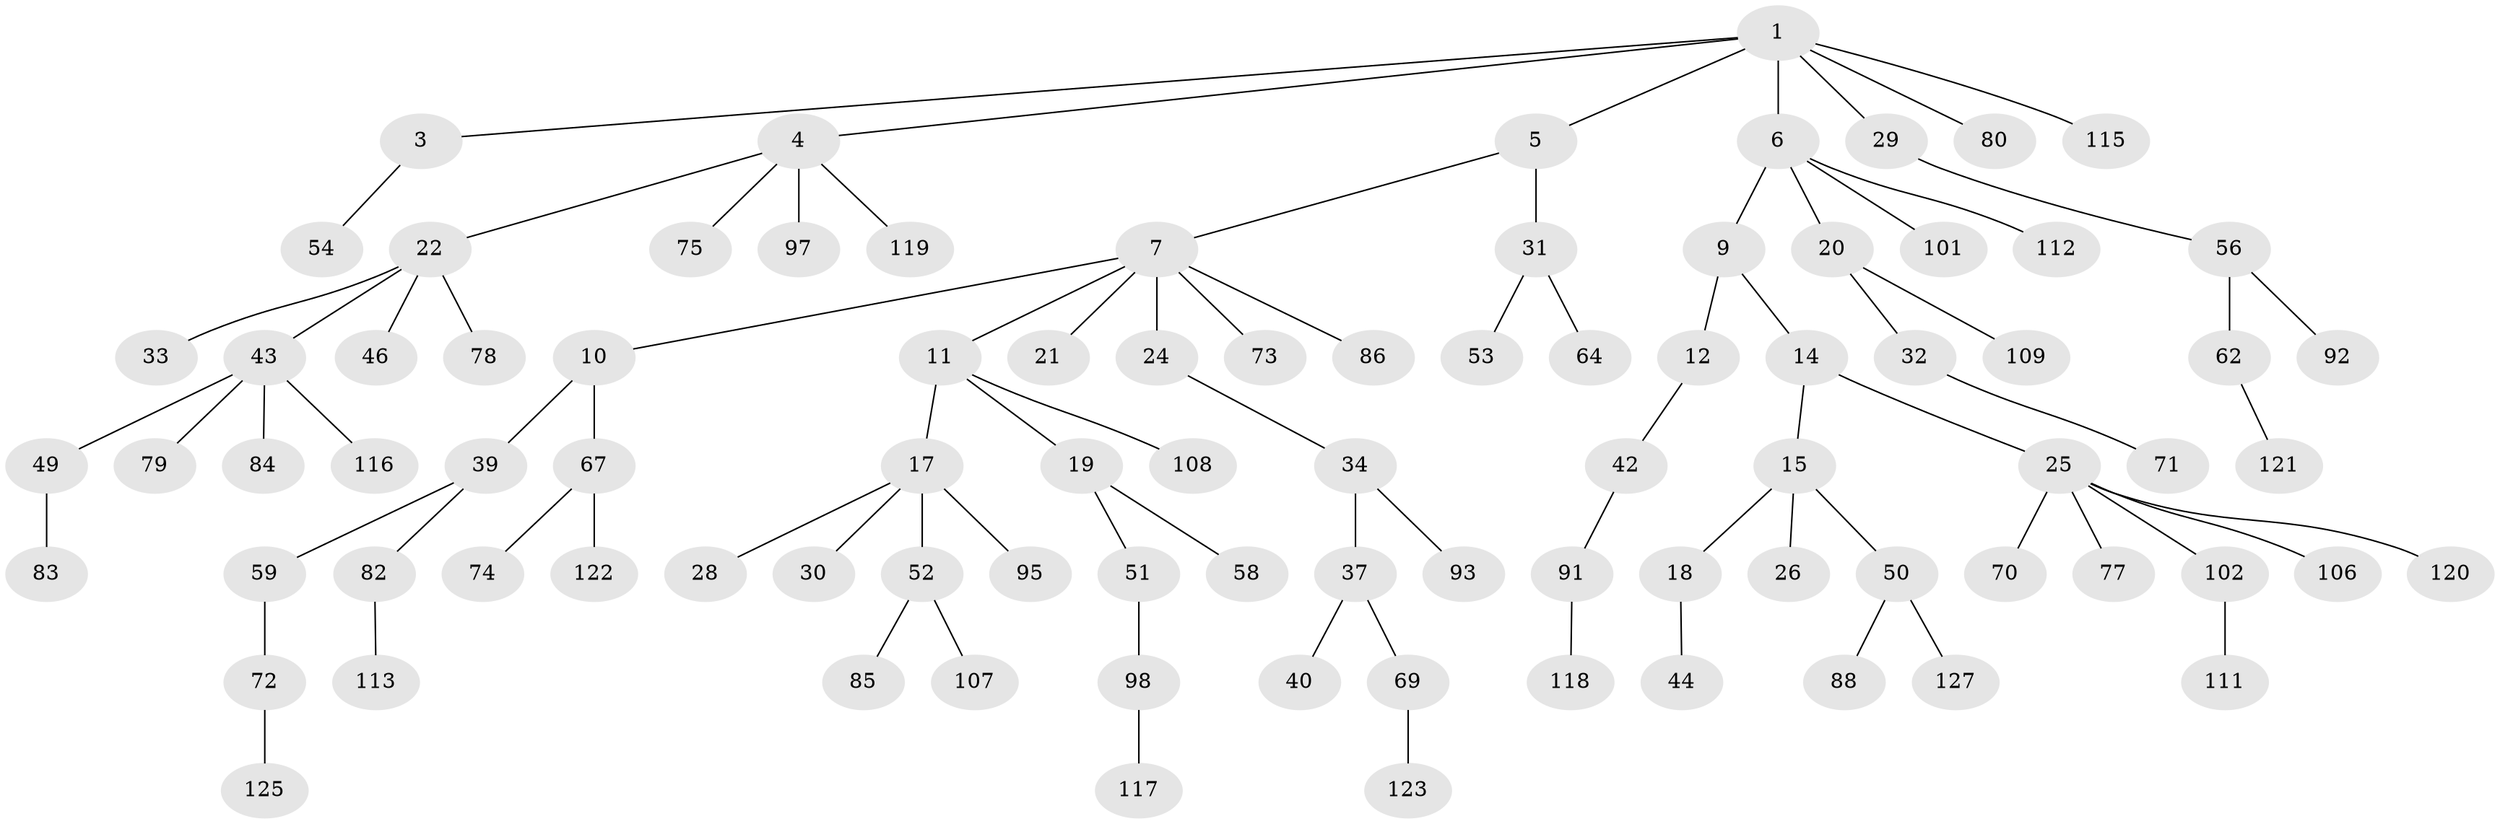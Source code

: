// original degree distribution, {5: 0.0546875, 4: 0.078125, 3: 0.1328125, 2: 0.265625, 1: 0.46875}
// Generated by graph-tools (version 1.1) at 2025/11/02/27/25 16:11:28]
// undirected, 90 vertices, 89 edges
graph export_dot {
graph [start="1"]
  node [color=gray90,style=filled];
  1 [super="+2"];
  3 [super="+36"];
  4 [super="+94"];
  5;
  6 [super="+45"];
  7 [super="+8"];
  9 [super="+13"];
  10;
  11 [super="+103"];
  12 [super="+128"];
  14;
  15 [super="+16"];
  17 [super="+57"];
  18 [super="+23"];
  19 [super="+41"];
  20 [super="+35"];
  21;
  22 [super="+27"];
  24;
  25 [super="+63"];
  26 [super="+76"];
  28;
  29;
  30;
  31 [super="+47"];
  32 [super="+48"];
  33 [super="+60"];
  34;
  37 [super="+38"];
  39 [super="+90"];
  40;
  42 [super="+68"];
  43 [super="+61"];
  44;
  46 [super="+65"];
  49 [super="+55"];
  50 [super="+89"];
  51;
  52 [super="+87"];
  53;
  54;
  56 [super="+96"];
  58 [super="+105"];
  59;
  62 [super="+66"];
  64 [super="+124"];
  67 [super="+99"];
  69;
  70;
  71;
  72 [super="+81"];
  73;
  74;
  75;
  77;
  78;
  79;
  80;
  82;
  83 [super="+100"];
  84;
  85;
  86;
  88;
  91 [super="+110"];
  92;
  93;
  95;
  97;
  98;
  101;
  102 [super="+104"];
  106;
  107;
  108 [super="+114"];
  109;
  111;
  112;
  113;
  115;
  116;
  117 [super="+126"];
  118;
  119;
  120;
  121;
  122;
  123;
  125;
  127;
  1 -- 3;
  1 -- 4;
  1 -- 5;
  1 -- 6;
  1 -- 80;
  1 -- 115;
  1 -- 29;
  3 -- 54;
  4 -- 22;
  4 -- 75;
  4 -- 97;
  4 -- 119;
  5 -- 7;
  5 -- 31;
  6 -- 9;
  6 -- 20;
  6 -- 112;
  6 -- 101;
  7 -- 11;
  7 -- 24;
  7 -- 86;
  7 -- 73;
  7 -- 10;
  7 -- 21;
  9 -- 12;
  9 -- 14;
  10 -- 39;
  10 -- 67;
  11 -- 17;
  11 -- 19;
  11 -- 108;
  12 -- 42;
  14 -- 15;
  14 -- 25;
  15 -- 18;
  15 -- 26;
  15 -- 50;
  17 -- 28;
  17 -- 30;
  17 -- 52;
  17 -- 95;
  18 -- 44;
  19 -- 51;
  19 -- 58;
  20 -- 32;
  20 -- 109;
  22 -- 33;
  22 -- 43;
  22 -- 78;
  22 -- 46;
  24 -- 34;
  25 -- 70;
  25 -- 102;
  25 -- 120;
  25 -- 106;
  25 -- 77;
  29 -- 56;
  31 -- 64;
  31 -- 53;
  32 -- 71;
  34 -- 37;
  34 -- 93;
  37 -- 69;
  37 -- 40;
  39 -- 59;
  39 -- 82;
  42 -- 91;
  43 -- 49;
  43 -- 79;
  43 -- 116;
  43 -- 84;
  49 -- 83;
  50 -- 88;
  50 -- 127;
  51 -- 98;
  52 -- 85;
  52 -- 107;
  56 -- 62;
  56 -- 92;
  59 -- 72;
  62 -- 121;
  67 -- 74;
  67 -- 122;
  69 -- 123;
  72 -- 125;
  82 -- 113;
  91 -- 118;
  98 -- 117;
  102 -- 111;
}
